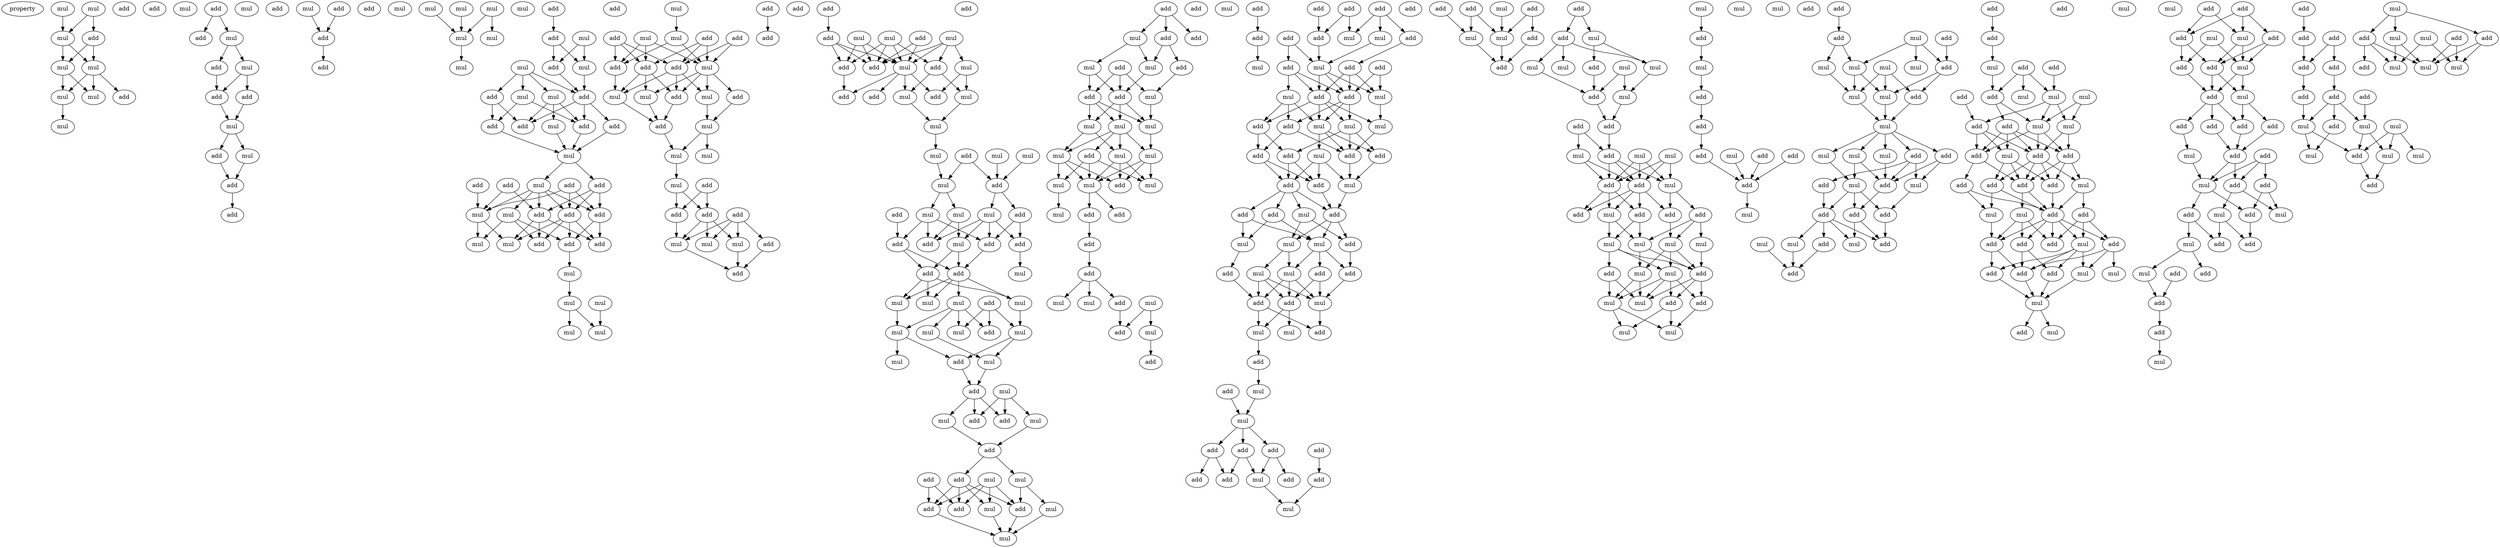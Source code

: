 digraph {
    node [fontcolor=black]
    property [mul=2,lf=1.5]
    0 [ label = mul ];
    1 [ label = add ];
    2 [ label = mul ];
    3 [ label = mul ];
    4 [ label = add ];
    5 [ label = add ];
    6 [ label = mul ];
    7 [ label = mul ];
    8 [ label = mul ];
    9 [ label = mul ];
    10 [ label = add ];
    11 [ label = mul ];
    12 [ label = mul ];
    13 [ label = add ];
    14 [ label = add ];
    15 [ label = mul ];
    16 [ label = add ];
    17 [ label = mul ];
    18 [ label = mul ];
    19 [ label = add ];
    20 [ label = add ];
    21 [ label = add ];
    22 [ label = mul ];
    23 [ label = add ];
    24 [ label = mul ];
    25 [ label = add ];
    26 [ label = mul ];
    27 [ label = add ];
    28 [ label = add ];
    29 [ label = mul ];
    30 [ label = add ];
    31 [ label = add ];
    32 [ label = mul ];
    33 [ label = mul ];
    34 [ label = add ];
    35 [ label = mul ];
    36 [ label = mul ];
    37 [ label = mul ];
    38 [ label = mul ];
    39 [ label = mul ];
    40 [ label = add ];
    41 [ label = add ];
    42 [ label = mul ];
    43 [ label = mul ];
    44 [ label = add ];
    45 [ label = mul ];
    46 [ label = add ];
    47 [ label = mul ];
    48 [ label = add ];
    49 [ label = mul ];
    50 [ label = add ];
    51 [ label = mul ];
    52 [ label = add ];
    53 [ label = add ];
    54 [ label = add ];
    55 [ label = mul ];
    56 [ label = add ];
    57 [ label = add ];
    58 [ label = add ];
    59 [ label = mul ];
    60 [ label = add ];
    61 [ label = mul ];
    62 [ label = mul ];
    63 [ label = add ];
    64 [ label = add ];
    65 [ label = add ];
    66 [ label = mul ];
    67 [ label = mul ];
    68 [ label = add ];
    69 [ label = add ];
    70 [ label = add ];
    71 [ label = mul ];
    72 [ label = mul ];
    73 [ label = mul ];
    74 [ label = add ];
    75 [ label = mul ];
    76 [ label = mul ];
    77 [ label = mul ];
    78 [ label = mul ];
    79 [ label = add ];
    80 [ label = add ];
    81 [ label = mul ];
    82 [ label = add ];
    83 [ label = add ];
    84 [ label = mul ];
    85 [ label = add ];
    86 [ label = add ];
    87 [ label = mul ];
    88 [ label = mul ];
    89 [ label = add ];
    90 [ label = add ];
    91 [ label = mul ];
    92 [ label = add ];
    93 [ label = mul ];
    94 [ label = mul ];
    95 [ label = mul ];
    96 [ label = mul ];
    97 [ label = add ];
    98 [ label = add ];
    99 [ label = add ];
    100 [ label = add ];
    101 [ label = add ];
    102 [ label = mul ];
    103 [ label = add ];
    104 [ label = mul ];
    105 [ label = mul ];
    106 [ label = add ];
    107 [ label = add ];
    108 [ label = add ];
    109 [ label = add ];
    110 [ label = mul ];
    111 [ label = mul ];
    112 [ label = add ];
    113 [ label = add ];
    114 [ label = mul ];
    115 [ label = add ];
    116 [ label = add ];
    117 [ label = add ];
    118 [ label = mul ];
    119 [ label = mul ];
    120 [ label = add ];
    121 [ label = mul ];
    122 [ label = add ];
    123 [ label = mul ];
    124 [ label = add ];
    125 [ label = mul ];
    126 [ label = mul ];
    127 [ label = mul ];
    128 [ label = mul ];
    129 [ label = add ];
    130 [ label = add ];
    131 [ label = mul ];
    132 [ label = add ];
    133 [ label = mul ];
    134 [ label = add ];
    135 [ label = mul ];
    136 [ label = mul ];
    137 [ label = add ];
    138 [ label = add ];
    139 [ label = add ];
    140 [ label = mul ];
    141 [ label = add ];
    142 [ label = add ];
    143 [ label = add ];
    144 [ label = mul ];
    145 [ label = mul ];
    146 [ label = mul ];
    147 [ label = mul ];
    148 [ label = mul ];
    149 [ label = add ];
    150 [ label = mul ];
    151 [ label = add ];
    152 [ label = mul ];
    153 [ label = mul ];
    154 [ label = mul ];
    155 [ label = add ];
    156 [ label = mul ];
    157 [ label = mul ];
    158 [ label = mul ];
    159 [ label = add ];
    160 [ label = add ];
    161 [ label = add ];
    162 [ label = mul ];
    163 [ label = add ];
    164 [ label = mul ];
    165 [ label = add ];
    166 [ label = mul ];
    167 [ label = add ];
    168 [ label = mul ];
    169 [ label = add ];
    170 [ label = mul ];
    171 [ label = add ];
    172 [ label = add ];
    173 [ label = add ];
    174 [ label = mul ];
    175 [ label = mul ];
    176 [ label = add ];
    177 [ label = add ];
    178 [ label = mul ];
    179 [ label = add ];
    180 [ label = add ];
    181 [ label = add ];
    182 [ label = mul ];
    183 [ label = mul ];
    184 [ label = add ];
    185 [ label = add ];
    186 [ label = add ];
    187 [ label = mul ];
    188 [ label = mul ];
    189 [ label = mul ];
    190 [ label = mul ];
    191 [ label = mul ];
    192 [ label = mul ];
    193 [ label = add ];
    194 [ label = mul ];
    195 [ label = mul ];
    196 [ label = add ];
    197 [ label = mul ];
    198 [ label = mul ];
    199 [ label = add ];
    200 [ label = add ];
    201 [ label = mul ];
    202 [ label = add ];
    203 [ label = add ];
    204 [ label = mul ];
    205 [ label = mul ];
    206 [ label = mul ];
    207 [ label = mul ];
    208 [ label = add ];
    209 [ label = add ];
    210 [ label = mul ];
    211 [ label = add ];
    212 [ label = add ];
    213 [ label = add ];
    214 [ label = mul ];
    215 [ label = add ];
    216 [ label = add ];
    217 [ label = add ];
    218 [ label = add ];
    219 [ label = add ];
    220 [ label = mul ];
    221 [ label = mul ];
    222 [ label = add ];
    223 [ label = add ];
    224 [ label = mul ];
    225 [ label = add ];
    226 [ label = add ];
    227 [ label = add ];
    228 [ label = mul ];
    229 [ label = add ];
    230 [ label = mul ];
    231 [ label = mul ];
    232 [ label = mul ];
    233 [ label = mul ];
    234 [ label = add ];
    235 [ label = add ];
    236 [ label = add ];
    237 [ label = mul ];
    238 [ label = add ];
    239 [ label = add ];
    240 [ label = add ];
    241 [ label = mul ];
    242 [ label = add ];
    243 [ label = add ];
    244 [ label = add ];
    245 [ label = mul ];
    246 [ label = add ];
    247 [ label = add ];
    248 [ label = mul ];
    249 [ label = add ];
    250 [ label = mul ];
    251 [ label = mul ];
    252 [ label = add ];
    253 [ label = add ];
    254 [ label = mul ];
    255 [ label = mul ];
    256 [ label = add ];
    257 [ label = add ];
    258 [ label = add ];
    259 [ label = mul ];
    260 [ label = mul ];
    261 [ label = mul ];
    262 [ label = add ];
    263 [ label = add ];
    264 [ label = add ];
    265 [ label = mul ];
    266 [ label = mul ];
    267 [ label = add ];
    268 [ label = add ];
    269 [ label = add ];
    270 [ label = add ];
    271 [ label = add ];
    272 [ label = add ];
    273 [ label = mul ];
    274 [ label = add ];
    275 [ label = add ];
    276 [ label = mul ];
    277 [ label = add ];
    278 [ label = add ];
    279 [ label = mul ];
    280 [ label = add ];
    281 [ label = add ];
    282 [ label = mul ];
    283 [ label = mul ];
    284 [ label = add ];
    285 [ label = add ];
    286 [ label = add ];
    287 [ label = add ];
    288 [ label = mul ];
    289 [ label = mul ];
    290 [ label = mul ];
    291 [ label = add ];
    292 [ label = mul ];
    293 [ label = mul ];
    294 [ label = add ];
    295 [ label = mul ];
    296 [ label = add ];
    297 [ label = add ];
    298 [ label = mul ];
    299 [ label = mul ];
    300 [ label = add ];
    301 [ label = mul ];
    302 [ label = mul ];
    303 [ label = add ];
    304 [ label = add ];
    305 [ label = add ];
    306 [ label = add ];
    307 [ label = add ];
    308 [ label = mul ];
    309 [ label = add ];
    310 [ label = mul ];
    311 [ label = mul ];
    312 [ label = mul ];
    313 [ label = mul ];
    314 [ label = mul ];
    315 [ label = add ];
    316 [ label = add ];
    317 [ label = mul ];
    318 [ label = add ];
    319 [ label = mul ];
    320 [ label = mul ];
    321 [ label = add ];
    322 [ label = mul ];
    323 [ label = mul ];
    324 [ label = mul ];
    325 [ label = add ];
    326 [ label = mul ];
    327 [ label = mul ];
    328 [ label = mul ];
    329 [ label = add ];
    330 [ label = add ];
    331 [ label = add ];
    332 [ label = mul ];
    333 [ label = add ];
    334 [ label = add ];
    335 [ label = add ];
    336 [ label = add ];
    337 [ label = mul ];
    338 [ label = add ];
    339 [ label = add ];
    340 [ label = add ];
    341 [ label = mul ];
    342 [ label = mul ];
    343 [ label = mul ];
    344 [ label = mul ];
    345 [ label = add ];
    346 [ label = mul ];
    347 [ label = mul ];
    348 [ label = mul ];
    349 [ label = add ];
    350 [ label = mul ];
    351 [ label = add ];
    352 [ label = mul ];
    353 [ label = mul ];
    354 [ label = add ];
    355 [ label = mul ];
    356 [ label = add ];
    357 [ label = mul ];
    358 [ label = add ];
    359 [ label = mul ];
    360 [ label = add ];
    361 [ label = add ];
    362 [ label = add ];
    363 [ label = add ];
    364 [ label = add ];
    365 [ label = mul ];
    366 [ label = mul ];
    367 [ label = mul ];
    368 [ label = add ];
    369 [ label = add ];
    370 [ label = add ];
    371 [ label = add ];
    372 [ label = mul ];
    373 [ label = add ];
    374 [ label = mul ];
    375 [ label = add ];
    376 [ label = mul ];
    377 [ label = add ];
    378 [ label = add ];
    379 [ label = mul ];
    380 [ label = mul ];
    381 [ label = mul ];
    382 [ label = add ];
    383 [ label = add ];
    384 [ label = mul ];
    385 [ label = add ];
    386 [ label = add ];
    387 [ label = mul ];
    388 [ label = add ];
    389 [ label = mul ];
    390 [ label = add ];
    391 [ label = add ];
    392 [ label = add ];
    393 [ label = add ];
    394 [ label = mul ];
    395 [ label = mul ];
    396 [ label = add ];
    397 [ label = add ];
    398 [ label = add ];
    399 [ label = add ];
    400 [ label = add ];
    401 [ label = add ];
    402 [ label = mul ];
    403 [ label = add ];
    404 [ label = add ];
    405 [ label = mul ];
    406 [ label = mul ];
    407 [ label = add ];
    408 [ label = mul ];
    409 [ label = add ];
    410 [ label = mul ];
    411 [ label = mul ];
    412 [ label = add ];
    413 [ label = add ];
    414 [ label = mul ];
    415 [ label = mul ];
    416 [ label = add ];
    417 [ label = add ];
    418 [ label = add ];
    419 [ label = add ];
    420 [ label = mul ];
    421 [ label = mul ];
    422 [ label = add ];
    423 [ label = add ];
    424 [ label = add ];
    425 [ label = add ];
    426 [ label = add ];
    427 [ label = mul ];
    428 [ label = add ];
    429 [ label = add ];
    430 [ label = add ];
    431 [ label = mul ];
    432 [ label = add ];
    433 [ label = add ];
    434 [ label = mul ];
    435 [ label = add ];
    436 [ label = mul ];
    437 [ label = add ];
    438 [ label = mul ];
    439 [ label = add ];
    440 [ label = mul ];
    441 [ label = add ];
    442 [ label = add ];
    443 [ label = add ];
    444 [ label = add ];
    445 [ label = add ];
    446 [ label = add ];
    447 [ label = add ];
    448 [ label = mul ];
    449 [ label = add ];
    450 [ label = add ];
    451 [ label = add ];
    452 [ label = add ];
    453 [ label = add ];
    454 [ label = mul ];
    455 [ label = add ];
    456 [ label = mul ];
    457 [ label = mul ];
    458 [ label = mul ];
    459 [ label = add ];
    460 [ label = mul ];
    461 [ label = mul ];
    462 [ label = add ];
    463 [ label = mul ];
    464 [ label = add ];
    465 [ label = add ];
    466 [ label = mul ];
    467 [ label = add ];
    468 [ label = mul ];
    469 [ label = mul ];
    470 [ label = mul ];
    471 [ label = add ];
    472 [ label = mul ];
    0 -> 3 [ name = 0 ];
    2 -> 3 [ name = 1 ];
    2 -> 5 [ name = 2 ];
    3 -> 6 [ name = 3 ];
    3 -> 7 [ name = 4 ];
    5 -> 6 [ name = 5 ];
    5 -> 7 [ name = 6 ];
    6 -> 9 [ name = 7 ];
    6 -> 11 [ name = 8 ];
    7 -> 9 [ name = 9 ];
    7 -> 10 [ name = 10 ];
    7 -> 11 [ name = 11 ];
    11 -> 12 [ name = 12 ];
    13 -> 14 [ name = 13 ];
    13 -> 17 [ name = 14 ];
    17 -> 18 [ name = 15 ];
    17 -> 19 [ name = 16 ];
    18 -> 20 [ name = 17 ];
    18 -> 21 [ name = 18 ];
    19 -> 20 [ name = 19 ];
    20 -> 22 [ name = 20 ];
    21 -> 22 [ name = 21 ];
    22 -> 23 [ name = 22 ];
    22 -> 24 [ name = 23 ];
    23 -> 25 [ name = 24 ];
    24 -> 25 [ name = 25 ];
    25 -> 30 [ name = 26 ];
    26 -> 31 [ name = 27 ];
    27 -> 31 [ name = 28 ];
    31 -> 34 [ name = 29 ];
    32 -> 36 [ name = 30 ];
    33 -> 36 [ name = 31 ];
    35 -> 36 [ name = 32 ];
    35 -> 37 [ name = 33 ];
    36 -> 39 [ name = 34 ];
    40 -> 41 [ name = 35 ];
    41 -> 44 [ name = 36 ];
    41 -> 45 [ name = 37 ];
    42 -> 44 [ name = 38 ];
    42 -> 45 [ name = 39 ];
    43 -> 46 [ name = 40 ];
    43 -> 47 [ name = 41 ];
    43 -> 48 [ name = 42 ];
    43 -> 49 [ name = 43 ];
    44 -> 48 [ name = 44 ];
    45 -> 48 [ name = 45 ];
    46 -> 52 [ name = 46 ];
    46 -> 53 [ name = 47 ];
    47 -> 51 [ name = 48 ];
    47 -> 53 [ name = 49 ];
    47 -> 54 [ name = 50 ];
    48 -> 50 [ name = 51 ];
    48 -> 53 [ name = 52 ];
    48 -> 54 [ name = 53 ];
    49 -> 52 [ name = 54 ];
    49 -> 54 [ name = 55 ];
    50 -> 55 [ name = 56 ];
    51 -> 55 [ name = 57 ];
    52 -> 55 [ name = 58 ];
    54 -> 55 [ name = 59 ];
    55 -> 59 [ name = 60 ];
    55 -> 60 [ name = 61 ];
    56 -> 62 [ name = 62 ];
    56 -> 65 [ name = 63 ];
    57 -> 62 [ name = 64 ];
    58 -> 62 [ name = 65 ];
    58 -> 63 [ name = 66 ];
    58 -> 64 [ name = 67 ];
    59 -> 61 [ name = 68 ];
    59 -> 62 [ name = 69 ];
    59 -> 63 [ name = 70 ];
    59 -> 64 [ name = 71 ];
    59 -> 65 [ name = 72 ];
    60 -> 63 [ name = 73 ];
    60 -> 64 [ name = 74 ];
    60 -> 65 [ name = 75 ];
    61 -> 67 [ name = 76 ];
    61 -> 68 [ name = 77 ];
    61 -> 70 [ name = 78 ];
    62 -> 66 [ name = 79 ];
    62 -> 67 [ name = 80 ];
    63 -> 66 [ name = 81 ];
    63 -> 68 [ name = 82 ];
    63 -> 69 [ name = 83 ];
    63 -> 70 [ name = 84 ];
    64 -> 68 [ name = 85 ];
    64 -> 69 [ name = 86 ];
    65 -> 66 [ name = 87 ];
    65 -> 69 [ name = 88 ];
    65 -> 70 [ name = 89 ];
    68 -> 71 [ name = 90 ];
    71 -> 73 [ name = 91 ];
    72 -> 76 [ name = 92 ];
    73 -> 75 [ name = 93 ];
    73 -> 76 [ name = 94 ];
    77 -> 78 [ name = 95 ];
    78 -> 84 [ name = 96 ];
    78 -> 86 [ name = 97 ];
    79 -> 84 [ name = 98 ];
    79 -> 85 [ name = 99 ];
    80 -> 83 [ name = 100 ];
    80 -> 85 [ name = 101 ];
    80 -> 86 [ name = 102 ];
    81 -> 83 [ name = 103 ];
    81 -> 84 [ name = 104 ];
    81 -> 86 [ name = 105 ];
    82 -> 83 [ name = 106 ];
    82 -> 84 [ name = 107 ];
    82 -> 85 [ name = 108 ];
    83 -> 87 [ name = 109 ];
    83 -> 88 [ name = 110 ];
    83 -> 90 [ name = 111 ];
    84 -> 88 [ name = 112 ];
    84 -> 89 [ name = 113 ];
    84 -> 90 [ name = 114 ];
    84 -> 91 [ name = 115 ];
    85 -> 87 [ name = 116 ];
    85 -> 90 [ name = 117 ];
    85 -> 91 [ name = 118 ];
    86 -> 87 [ name = 119 ];
    87 -> 92 [ name = 120 ];
    88 -> 92 [ name = 121 ];
    89 -> 93 [ name = 122 ];
    90 -> 92 [ name = 123 ];
    91 -> 93 [ name = 124 ];
    92 -> 94 [ name = 125 ];
    93 -> 94 [ name = 126 ];
    93 -> 95 [ name = 127 ];
    94 -> 96 [ name = 128 ];
    96 -> 99 [ name = 129 ];
    96 -> 100 [ name = 130 ];
    97 -> 99 [ name = 131 ];
    97 -> 100 [ name = 132 ];
    98 -> 102 [ name = 133 ];
    98 -> 103 [ name = 134 ];
    98 -> 104 [ name = 135 ];
    98 -> 105 [ name = 136 ];
    99 -> 104 [ name = 137 ];
    100 -> 102 [ name = 138 ];
    100 -> 104 [ name = 139 ];
    100 -> 105 [ name = 140 ];
    101 -> 107 [ name = 141 ];
    103 -> 106 [ name = 142 ];
    104 -> 106 [ name = 143 ];
    105 -> 106 [ name = 144 ];
    109 -> 113 [ name = 145 ];
    110 -> 115 [ name = 146 ];
    110 -> 116 [ name = 147 ];
    110 -> 117 [ name = 148 ];
    110 -> 119 [ name = 149 ];
    111 -> 115 [ name = 150 ];
    111 -> 116 [ name = 151 ];
    111 -> 119 [ name = 152 ];
    112 -> 116 [ name = 153 ];
    112 -> 119 [ name = 154 ];
    113 -> 115 [ name = 155 ];
    113 -> 116 [ name = 156 ];
    113 -> 119 [ name = 157 ];
    114 -> 116 [ name = 158 ];
    114 -> 117 [ name = 159 ];
    114 -> 118 [ name = 160 ];
    114 -> 119 [ name = 161 ];
    115 -> 122 [ name = 162 ];
    117 -> 121 [ name = 163 ];
    117 -> 123 [ name = 164 ];
    118 -> 121 [ name = 165 ];
    118 -> 124 [ name = 166 ];
    119 -> 120 [ name = 167 ];
    119 -> 122 [ name = 168 ];
    119 -> 123 [ name = 169 ];
    119 -> 124 [ name = 170 ];
    121 -> 125 [ name = 171 ];
    123 -> 125 [ name = 172 ];
    125 -> 126 [ name = 173 ];
    126 -> 131 [ name = 174 ];
    127 -> 130 [ name = 175 ];
    128 -> 130 [ name = 176 ];
    129 -> 130 [ name = 177 ];
    129 -> 131 [ name = 178 ];
    130 -> 132 [ name = 179 ];
    130 -> 136 [ name = 180 ];
    131 -> 133 [ name = 181 ];
    131 -> 135 [ name = 182 ];
    132 -> 138 [ name = 183 ];
    132 -> 141 [ name = 184 ];
    133 -> 137 [ name = 185 ];
    133 -> 138 [ name = 186 ];
    133 -> 139 [ name = 187 ];
    134 -> 139 [ name = 188 ];
    135 -> 137 [ name = 189 ];
    135 -> 140 [ name = 190 ];
    136 -> 137 [ name = 191 ];
    136 -> 138 [ name = 192 ];
    136 -> 140 [ name = 193 ];
    136 -> 141 [ name = 194 ];
    138 -> 143 [ name = 195 ];
    139 -> 142 [ name = 196 ];
    139 -> 143 [ name = 197 ];
    140 -> 142 [ name = 198 ];
    140 -> 143 [ name = 199 ];
    141 -> 144 [ name = 200 ];
    142 -> 145 [ name = 201 ];
    142 -> 146 [ name = 202 ];
    142 -> 148 [ name = 203 ];
    143 -> 145 [ name = 204 ];
    143 -> 146 [ name = 205 ];
    143 -> 147 [ name = 206 ];
    143 -> 148 [ name = 207 ];
    145 -> 150 [ name = 208 ];
    146 -> 153 [ name = 209 ];
    147 -> 151 [ name = 210 ];
    147 -> 152 [ name = 211 ];
    147 -> 153 [ name = 212 ];
    147 -> 154 [ name = 213 ];
    149 -> 150 [ name = 214 ];
    149 -> 151 [ name = 215 ];
    149 -> 154 [ name = 216 ];
    150 -> 155 [ name = 217 ];
    150 -> 157 [ name = 218 ];
    152 -> 157 [ name = 219 ];
    153 -> 155 [ name = 220 ];
    153 -> 156 [ name = 221 ];
    155 -> 159 [ name = 222 ];
    157 -> 159 [ name = 223 ];
    158 -> 160 [ name = 224 ];
    158 -> 161 [ name = 225 ];
    158 -> 162 [ name = 226 ];
    159 -> 160 [ name = 227 ];
    159 -> 161 [ name = 228 ];
    159 -> 164 [ name = 229 ];
    162 -> 165 [ name = 230 ];
    164 -> 165 [ name = 231 ];
    165 -> 166 [ name = 232 ];
    165 -> 167 [ name = 233 ];
    166 -> 173 [ name = 234 ];
    166 -> 174 [ name = 235 ];
    167 -> 170 [ name = 236 ];
    167 -> 171 [ name = 237 ];
    167 -> 172 [ name = 238 ];
    167 -> 173 [ name = 239 ];
    168 -> 170 [ name = 240 ];
    168 -> 171 [ name = 241 ];
    168 -> 172 [ name = 242 ];
    168 -> 173 [ name = 243 ];
    169 -> 171 [ name = 244 ];
    169 -> 172 [ name = 245 ];
    170 -> 175 [ name = 246 ];
    171 -> 175 [ name = 247 ];
    173 -> 175 [ name = 248 ];
    174 -> 175 [ name = 249 ];
    176 -> 177 [ name = 250 ];
    176 -> 178 [ name = 251 ];
    176 -> 179 [ name = 252 ];
    177 -> 182 [ name = 253 ];
    177 -> 184 [ name = 254 ];
    178 -> 182 [ name = 255 ];
    178 -> 183 [ name = 256 ];
    180 -> 185 [ name = 257 ];
    180 -> 186 [ name = 258 ];
    180 -> 187 [ name = 259 ];
    182 -> 186 [ name = 260 ];
    183 -> 185 [ name = 261 ];
    183 -> 186 [ name = 262 ];
    184 -> 187 [ name = 263 ];
    185 -> 188 [ name = 264 ];
    185 -> 189 [ name = 265 ];
    185 -> 190 [ name = 266 ];
    186 -> 188 [ name = 267 ];
    186 -> 189 [ name = 268 ];
    186 -> 190 [ name = 269 ];
    187 -> 189 [ name = 270 ];
    188 -> 191 [ name = 271 ];
    188 -> 192 [ name = 272 ];
    188 -> 193 [ name = 273 ];
    188 -> 194 [ name = 274 ];
    189 -> 191 [ name = 275 ];
    190 -> 192 [ name = 276 ];
    190 -> 194 [ name = 277 ];
    191 -> 195 [ name = 278 ];
    191 -> 196 [ name = 279 ];
    191 -> 197 [ name = 280 ];
    192 -> 195 [ name = 281 ];
    192 -> 196 [ name = 282 ];
    192 -> 197 [ name = 283 ];
    193 -> 195 [ name = 284 ];
    193 -> 197 [ name = 285 ];
    193 -> 198 [ name = 286 ];
    194 -> 196 [ name = 287 ];
    194 -> 197 [ name = 288 ];
    194 -> 198 [ name = 289 ];
    197 -> 199 [ name = 290 ];
    197 -> 200 [ name = 291 ];
    198 -> 201 [ name = 292 ];
    200 -> 202 [ name = 293 ];
    202 -> 203 [ name = 294 ];
    203 -> 204 [ name = 295 ];
    203 -> 205 [ name = 296 ];
    203 -> 208 [ name = 297 ];
    207 -> 209 [ name = 298 ];
    207 -> 210 [ name = 299 ];
    208 -> 209 [ name = 300 ];
    210 -> 212 [ name = 301 ];
    211 -> 213 [ name = 302 ];
    213 -> 214 [ name = 303 ];
    215 -> 222 [ name = 304 ];
    216 -> 219 [ name = 305 ];
    216 -> 220 [ name = 306 ];
    216 -> 221 [ name = 307 ];
    217 -> 220 [ name = 308 ];
    217 -> 222 [ name = 309 ];
    218 -> 224 [ name = 310 ];
    218 -> 226 [ name = 311 ];
    219 -> 223 [ name = 312 ];
    221 -> 224 [ name = 313 ];
    222 -> 224 [ name = 314 ];
    223 -> 227 [ name = 315 ];
    223 -> 228 [ name = 316 ];
    223 -> 229 [ name = 317 ];
    224 -> 227 [ name = 318 ];
    224 -> 228 [ name = 319 ];
    224 -> 229 [ name = 320 ];
    225 -> 228 [ name = 321 ];
    225 -> 229 [ name = 322 ];
    226 -> 227 [ name = 323 ];
    226 -> 229 [ name = 324 ];
    226 -> 230 [ name = 325 ];
    227 -> 231 [ name = 326 ];
    227 -> 232 [ name = 327 ];
    227 -> 233 [ name = 328 ];
    227 -> 235 [ name = 329 ];
    228 -> 232 [ name = 330 ];
    229 -> 231 [ name = 331 ];
    229 -> 233 [ name = 332 ];
    229 -> 234 [ name = 333 ];
    230 -> 233 [ name = 334 ];
    230 -> 234 [ name = 335 ];
    230 -> 235 [ name = 336 ];
    231 -> 236 [ name = 337 ];
    231 -> 238 [ name = 338 ];
    231 -> 240 [ name = 339 ];
    232 -> 236 [ name = 340 ];
    233 -> 236 [ name = 341 ];
    233 -> 237 [ name = 342 ];
    233 -> 238 [ name = 343 ];
    234 -> 236 [ name = 344 ];
    234 -> 239 [ name = 345 ];
    235 -> 239 [ name = 346 ];
    235 -> 240 [ name = 347 ];
    236 -> 241 [ name = 348 ];
    237 -> 241 [ name = 349 ];
    237 -> 242 [ name = 350 ];
    237 -> 243 [ name = 351 ];
    238 -> 241 [ name = 352 ];
    239 -> 242 [ name = 353 ];
    239 -> 243 [ name = 354 ];
    240 -> 242 [ name = 355 ];
    240 -> 243 [ name = 356 ];
    241 -> 247 [ name = 357 ];
    242 -> 247 [ name = 358 ];
    243 -> 244 [ name = 359 ];
    243 -> 245 [ name = 360 ];
    243 -> 246 [ name = 361 ];
    243 -> 247 [ name = 362 ];
    244 -> 250 [ name = 363 ];
    244 -> 251 [ name = 364 ];
    245 -> 248 [ name = 365 ];
    245 -> 249 [ name = 366 ];
    246 -> 250 [ name = 367 ];
    246 -> 251 [ name = 368 ];
    247 -> 248 [ name = 369 ];
    247 -> 249 [ name = 370 ];
    247 -> 250 [ name = 371 ];
    248 -> 254 [ name = 372 ];
    248 -> 255 [ name = 373 ];
    249 -> 256 [ name = 374 ];
    250 -> 252 [ name = 375 ];
    250 -> 254 [ name = 376 ];
    250 -> 256 [ name = 377 ];
    251 -> 253 [ name = 378 ];
    252 -> 257 [ name = 379 ];
    252 -> 259 [ name = 380 ];
    253 -> 258 [ name = 381 ];
    254 -> 257 [ name = 382 ];
    254 -> 258 [ name = 383 ];
    254 -> 259 [ name = 384 ];
    255 -> 257 [ name = 385 ];
    255 -> 258 [ name = 386 ];
    255 -> 259 [ name = 387 ];
    256 -> 259 [ name = 388 ];
    257 -> 260 [ name = 389 ];
    257 -> 261 [ name = 390 ];
    258 -> 261 [ name = 391 ];
    258 -> 262 [ name = 392 ];
    259 -> 262 [ name = 393 ];
    261 -> 263 [ name = 394 ];
    263 -> 265 [ name = 395 ];
    264 -> 266 [ name = 396 ];
    265 -> 266 [ name = 397 ];
    266 -> 267 [ name = 398 ];
    266 -> 268 [ name = 399 ];
    266 -> 270 [ name = 400 ];
    267 -> 273 [ name = 401 ];
    267 -> 275 [ name = 402 ];
    268 -> 271 [ name = 403 ];
    268 -> 275 [ name = 404 ];
    269 -> 274 [ name = 405 ];
    270 -> 272 [ name = 406 ];
    270 -> 273 [ name = 407 ];
    273 -> 276 [ name = 408 ];
    274 -> 276 [ name = 409 ];
    278 -> 282 [ name = 410 ];
    279 -> 283 [ name = 411 ];
    280 -> 282 [ name = 412 ];
    280 -> 283 [ name = 413 ];
    281 -> 283 [ name = 414 ];
    281 -> 284 [ name = 415 ];
    282 -> 286 [ name = 416 ];
    283 -> 286 [ name = 417 ];
    284 -> 286 [ name = 418 ];
    285 -> 287 [ name = 419 ];
    285 -> 288 [ name = 420 ];
    287 -> 289 [ name = 421 ];
    287 -> 290 [ name = 422 ];
    287 -> 292 [ name = 423 ];
    288 -> 291 [ name = 424 ];
    288 -> 292 [ name = 425 ];
    290 -> 294 [ name = 426 ];
    291 -> 294 [ name = 427 ];
    292 -> 295 [ name = 428 ];
    293 -> 294 [ name = 429 ];
    293 -> 295 [ name = 430 ];
    294 -> 296 [ name = 431 ];
    295 -> 296 [ name = 432 ];
    296 -> 300 [ name = 433 ];
    297 -> 298 [ name = 434 ];
    297 -> 300 [ name = 435 ];
    298 -> 303 [ name = 436 ];
    298 -> 304 [ name = 437 ];
    299 -> 302 [ name = 438 ];
    299 -> 303 [ name = 439 ];
    299 -> 304 [ name = 440 ];
    300 -> 302 [ name = 441 ];
    300 -> 303 [ name = 442 ];
    300 -> 304 [ name = 443 ];
    301 -> 302 [ name = 444 ];
    301 -> 303 [ name = 445 ];
    301 -> 304 [ name = 446 ];
    302 -> 305 [ name = 447 ];
    302 -> 307 [ name = 448 ];
    303 -> 306 [ name = 449 ];
    303 -> 308 [ name = 450 ];
    303 -> 309 [ name = 451 ];
    304 -> 306 [ name = 452 ];
    304 -> 307 [ name = 453 ];
    304 -> 308 [ name = 454 ];
    304 -> 309 [ name = 455 ];
    305 -> 310 [ name = 456 ];
    305 -> 311 [ name = 457 ];
    305 -> 312 [ name = 458 ];
    306 -> 310 [ name = 459 ];
    306 -> 313 [ name = 460 ];
    307 -> 312 [ name = 461 ];
    308 -> 310 [ name = 462 ];
    308 -> 313 [ name = 463 ];
    310 -> 314 [ name = 464 ];
    310 -> 316 [ name = 465 ];
    311 -> 316 [ name = 466 ];
    312 -> 314 [ name = 467 ];
    312 -> 316 [ name = 468 ];
    312 -> 317 [ name = 469 ];
    313 -> 315 [ name = 470 ];
    313 -> 316 [ name = 471 ];
    313 -> 317 [ name = 472 ];
    314 -> 319 [ name = 473 ];
    314 -> 320 [ name = 474 ];
    315 -> 319 [ name = 475 ];
    315 -> 320 [ name = 476 ];
    316 -> 318 [ name = 477 ];
    316 -> 320 [ name = 478 ];
    316 -> 321 [ name = 479 ];
    317 -> 318 [ name = 480 ];
    317 -> 319 [ name = 481 ];
    317 -> 320 [ name = 482 ];
    317 -> 321 [ name = 483 ];
    318 -> 323 [ name = 484 ];
    319 -> 322 [ name = 485 ];
    319 -> 323 [ name = 486 ];
    321 -> 322 [ name = 487 ];
    321 -> 323 [ name = 488 ];
    324 -> 325 [ name = 489 ];
    325 -> 327 [ name = 490 ];
    327 -> 330 [ name = 491 ];
    330 -> 331 [ name = 492 ];
    331 -> 333 [ name = 493 ];
    332 -> 336 [ name = 494 ];
    333 -> 336 [ name = 495 ];
    334 -> 336 [ name = 496 ];
    335 -> 336 [ name = 497 ];
    336 -> 337 [ name = 498 ];
    338 -> 339 [ name = 499 ];
    339 -> 343 [ name = 500 ];
    339 -> 346 [ name = 501 ];
    340 -> 345 [ name = 502 ];
    341 -> 342 [ name = 503 ];
    341 -> 343 [ name = 504 ];
    341 -> 345 [ name = 505 ];
    343 -> 347 [ name = 506 ];
    343 -> 348 [ name = 507 ];
    344 -> 347 [ name = 508 ];
    344 -> 348 [ name = 509 ];
    344 -> 349 [ name = 510 ];
    345 -> 348 [ name = 511 ];
    345 -> 349 [ name = 512 ];
    346 -> 347 [ name = 513 ];
    347 -> 350 [ name = 514 ];
    348 -> 350 [ name = 515 ];
    349 -> 350 [ name = 516 ];
    350 -> 351 [ name = 517 ];
    350 -> 352 [ name = 518 ];
    350 -> 353 [ name = 519 ];
    350 -> 354 [ name = 520 ];
    350 -> 355 [ name = 521 ];
    351 -> 356 [ name = 522 ];
    351 -> 357 [ name = 523 ];
    351 -> 358 [ name = 524 ];
    352 -> 356 [ name = 525 ];
    352 -> 359 [ name = 526 ];
    353 -> 359 [ name = 527 ];
    354 -> 356 [ name = 528 ];
    354 -> 357 [ name = 529 ];
    355 -> 356 [ name = 530 ];
    356 -> 361 [ name = 531 ];
    357 -> 362 [ name = 532 ];
    358 -> 360 [ name = 533 ];
    359 -> 360 [ name = 534 ];
    359 -> 361 [ name = 535 ];
    359 -> 362 [ name = 536 ];
    360 -> 363 [ name = 537 ];
    360 -> 364 [ name = 538 ];
    360 -> 365 [ name = 539 ];
    360 -> 366 [ name = 540 ];
    361 -> 364 [ name = 541 ];
    361 -> 365 [ name = 542 ];
    362 -> 364 [ name = 543 ];
    363 -> 368 [ name = 544 ];
    366 -> 368 [ name = 545 ];
    367 -> 368 [ name = 546 ];
    369 -> 370 [ name = 547 ];
    370 -> 374 [ name = 548 ];
    373 -> 379 [ name = 549 ];
    374 -> 378 [ name = 550 ];
    375 -> 376 [ name = 551 ];
    375 -> 378 [ name = 552 ];
    375 -> 379 [ name = 553 ];
    377 -> 382 [ name = 554 ];
    378 -> 381 [ name = 555 ];
    378 -> 383 [ name = 556 ];
    379 -> 381 [ name = 557 ];
    379 -> 382 [ name = 558 ];
    379 -> 384 [ name = 559 ];
    380 -> 381 [ name = 560 ];
    380 -> 384 [ name = 561 ];
    381 -> 385 [ name = 562 ];
    381 -> 386 [ name = 563 ];
    381 -> 388 [ name = 564 ];
    382 -> 385 [ name = 565 ];
    382 -> 387 [ name = 566 ];
    382 -> 388 [ name = 567 ];
    383 -> 385 [ name = 568 ];
    383 -> 386 [ name = 569 ];
    383 -> 387 [ name = 570 ];
    383 -> 388 [ name = 571 ];
    384 -> 386 [ name = 572 ];
    384 -> 388 [ name = 573 ];
    385 -> 390 [ name = 574 ];
    385 -> 393 [ name = 575 ];
    386 -> 389 [ name = 576 ];
    386 -> 390 [ name = 577 ];
    386 -> 391 [ name = 578 ];
    387 -> 390 [ name = 579 ];
    387 -> 391 [ name = 580 ];
    387 -> 392 [ name = 581 ];
    388 -> 389 [ name = 582 ];
    388 -> 390 [ name = 583 ];
    388 -> 391 [ name = 584 ];
    388 -> 392 [ name = 585 ];
    389 -> 396 [ name = 586 ];
    389 -> 397 [ name = 587 ];
    390 -> 395 [ name = 588 ];
    390 -> 396 [ name = 589 ];
    391 -> 396 [ name = 590 ];
    392 -> 394 [ name = 591 ];
    392 -> 396 [ name = 592 ];
    393 -> 394 [ name = 593 ];
    393 -> 396 [ name = 594 ];
    394 -> 398 [ name = 595 ];
    395 -> 398 [ name = 596 ];
    395 -> 399 [ name = 597 ];
    395 -> 400 [ name = 598 ];
    396 -> 398 [ name = 599 ];
    396 -> 399 [ name = 600 ];
    396 -> 400 [ name = 601 ];
    396 -> 401 [ name = 602 ];
    396 -> 402 [ name = 603 ];
    397 -> 399 [ name = 604 ];
    397 -> 401 [ name = 605 ];
    397 -> 402 [ name = 606 ];
    398 -> 404 [ name = 607 ];
    398 -> 407 [ name = 608 ];
    400 -> 403 [ name = 609 ];
    400 -> 404 [ name = 610 ];
    401 -> 404 [ name = 611 ];
    401 -> 405 [ name = 612 ];
    401 -> 406 [ name = 613 ];
    402 -> 403 [ name = 614 ];
    402 -> 404 [ name = 615 ];
    402 -> 405 [ name = 616 ];
    402 -> 407 [ name = 617 ];
    403 -> 408 [ name = 618 ];
    404 -> 408 [ name = 619 ];
    405 -> 408 [ name = 620 ];
    407 -> 408 [ name = 621 ];
    408 -> 409 [ name = 622 ];
    408 -> 410 [ name = 623 ];
    412 -> 415 [ name = 624 ];
    412 -> 416 [ name = 625 ];
    413 -> 415 [ name = 626 ];
    413 -> 416 [ name = 627 ];
    413 -> 417 [ name = 628 ];
    414 -> 418 [ name = 629 ];
    414 -> 420 [ name = 630 ];
    415 -> 419 [ name = 631 ];
    415 -> 420 [ name = 632 ];
    416 -> 418 [ name = 633 ];
    416 -> 419 [ name = 634 ];
    417 -> 419 [ name = 635 ];
    417 -> 420 [ name = 636 ];
    418 -> 422 [ name = 637 ];
    419 -> 421 [ name = 638 ];
    419 -> 422 [ name = 639 ];
    420 -> 421 [ name = 640 ];
    420 -> 422 [ name = 641 ];
    421 -> 425 [ name = 642 ];
    421 -> 426 [ name = 643 ];
    422 -> 423 [ name = 644 ];
    422 -> 424 [ name = 645 ];
    422 -> 426 [ name = 646 ];
    423 -> 428 [ name = 647 ];
    424 -> 427 [ name = 648 ];
    425 -> 428 [ name = 649 ];
    426 -> 428 [ name = 650 ];
    427 -> 431 [ name = 651 ];
    428 -> 430 [ name = 652 ];
    428 -> 431 [ name = 653 ];
    429 -> 430 [ name = 654 ];
    429 -> 431 [ name = 655 ];
    429 -> 432 [ name = 656 ];
    430 -> 434 [ name = 657 ];
    430 -> 436 [ name = 658 ];
    431 -> 433 [ name = 659 ];
    431 -> 435 [ name = 660 ];
    432 -> 433 [ name = 661 ];
    432 -> 436 [ name = 662 ];
    433 -> 439 [ name = 663 ];
    434 -> 437 [ name = 664 ];
    434 -> 439 [ name = 665 ];
    435 -> 437 [ name = 666 ];
    435 -> 438 [ name = 667 ];
    438 -> 440 [ name = 668 ];
    438 -> 441 [ name = 669 ];
    440 -> 443 [ name = 670 ];
    442 -> 443 [ name = 671 ];
    443 -> 445 [ name = 672 ];
    444 -> 446 [ name = 673 ];
    445 -> 448 [ name = 674 ];
    446 -> 450 [ name = 675 ];
    447 -> 449 [ name = 676 ];
    447 -> 450 [ name = 677 ];
    449 -> 451 [ name = 678 ];
    450 -> 453 [ name = 679 ];
    451 -> 454 [ name = 680 ];
    451 -> 455 [ name = 681 ];
    451 -> 457 [ name = 682 ];
    452 -> 457 [ name = 683 ];
    453 -> 454 [ name = 684 ];
    454 -> 459 [ name = 685 ];
    454 -> 460 [ name = 686 ];
    455 -> 460 [ name = 687 ];
    456 -> 458 [ name = 688 ];
    456 -> 459 [ name = 689 ];
    456 -> 461 [ name = 690 ];
    457 -> 459 [ name = 691 ];
    457 -> 461 [ name = 692 ];
    459 -> 462 [ name = 693 ];
    461 -> 462 [ name = 694 ];
    463 -> 464 [ name = 695 ];
    463 -> 467 [ name = 696 ];
    463 -> 468 [ name = 697 ];
    464 -> 469 [ name = 698 ];
    464 -> 471 [ name = 699 ];
    464 -> 472 [ name = 700 ];
    465 -> 470 [ name = 701 ];
    465 -> 472 [ name = 702 ];
    466 -> 469 [ name = 703 ];
    466 -> 470 [ name = 704 ];
    467 -> 470 [ name = 705 ];
    467 -> 472 [ name = 706 ];
    468 -> 469 [ name = 707 ];
    468 -> 472 [ name = 708 ];
}
